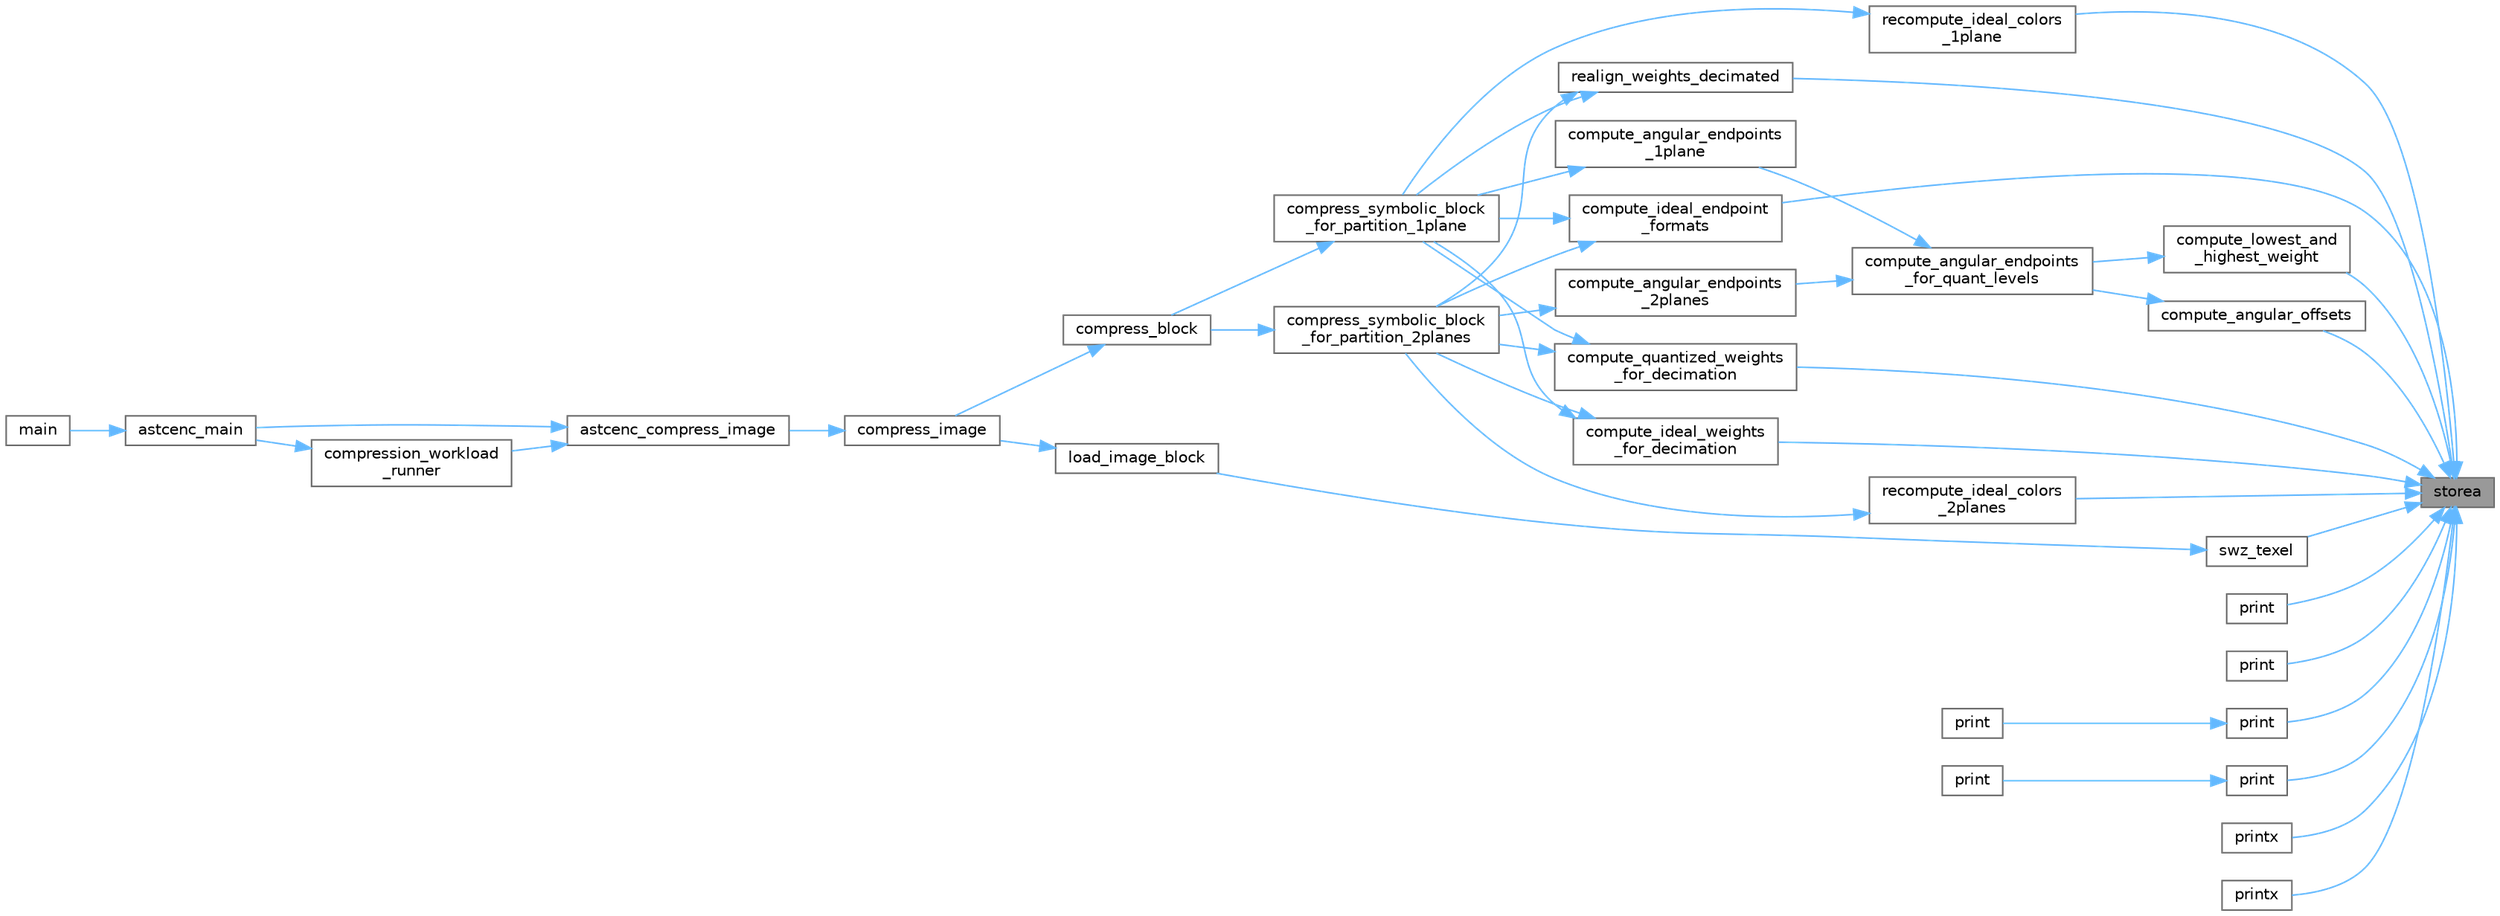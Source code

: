 digraph "storea"
{
 // LATEX_PDF_SIZE
  bgcolor="transparent";
  edge [fontname=Helvetica,fontsize=10,labelfontname=Helvetica,labelfontsize=10];
  node [fontname=Helvetica,fontsize=10,shape=box,height=0.2,width=0.4];
  rankdir="RL";
  Node1 [id="Node000001",label="storea",height=0.2,width=0.4,color="gray40", fillcolor="grey60", style="filled", fontcolor="black",tooltip="Store a vector to a 16B aligned memory address."];
  Node1 -> Node2 [id="edge44_Node000001_Node000002",dir="back",color="steelblue1",style="solid",tooltip=" "];
  Node2 [id="Node000002",label="compute_angular_offsets",height=0.2,width=0.4,color="grey40", fillcolor="white", style="filled",URL="$astcenc__weight__align_8cpp.html#a54fb7b3aab0c6f60a65ce3dd07b088da",tooltip="Compute the angular alignment factors and offsets."];
  Node2 -> Node3 [id="edge45_Node000002_Node000003",dir="back",color="steelblue1",style="solid",tooltip=" "];
  Node3 [id="Node000003",label="compute_angular_endpoints\l_for_quant_levels",height=0.2,width=0.4,color="grey40", fillcolor="white", style="filled",URL="$astcenc__weight__align_8cpp.html#a52f057b7da5fc35adac361b3696ac963",tooltip="The main function for the angular algorithm."];
  Node3 -> Node4 [id="edge46_Node000003_Node000004",dir="back",color="steelblue1",style="solid",tooltip=" "];
  Node4 [id="Node000004",label="compute_angular_endpoints\l_1plane",height=0.2,width=0.4,color="grey40", fillcolor="white", style="filled",URL="$astcenc__weight__align_8cpp.html#af1b151d02c3af92eb002dc7172111233",tooltip="Compute the angular endpoints for one plane for each block mode."];
  Node4 -> Node5 [id="edge47_Node000004_Node000005",dir="back",color="steelblue1",style="solid",tooltip=" "];
  Node5 [id="Node000005",label="compress_symbolic_block\l_for_partition_1plane",height=0.2,width=0.4,color="grey40", fillcolor="white", style="filled",URL="$astcenc__compress__symbolic_8cpp.html#af5f518a15600c71922e69267dea2db99",tooltip="Compress a block using a chosen partitioning and 1 plane of weights."];
  Node5 -> Node6 [id="edge48_Node000005_Node000006",dir="back",color="steelblue1",style="solid",tooltip=" "];
  Node6 [id="Node000006",label="compress_block",height=0.2,width=0.4,color="grey40", fillcolor="white", style="filled",URL="$astcenc__compress__symbolic_8cpp.html#a579b9a2ceeecda2fb3abe63b8311df1c",tooltip="Compress an image block into a physical block."];
  Node6 -> Node7 [id="edge49_Node000006_Node000007",dir="back",color="steelblue1",style="solid",tooltip=" "];
  Node7 [id="Node000007",label="compress_image",height=0.2,width=0.4,color="grey40", fillcolor="white", style="filled",URL="$astcenc__entry_8cpp.html#acbecfd32ce013d567cac16a877c20f42",tooltip="Compress an image, after any preflight has completed."];
  Node7 -> Node8 [id="edge50_Node000007_Node000008",dir="back",color="steelblue1",style="solid",tooltip=" "];
  Node8 [id="Node000008",label="astcenc_compress_image",height=0.2,width=0.4,color="grey40", fillcolor="white", style="filled",URL="$astcenc__entry_8cpp.html#ad762aa055eed75156c99309158a40e90",tooltip="Compress an image."];
  Node8 -> Node9 [id="edge51_Node000008_Node000009",dir="back",color="steelblue1",style="solid",tooltip=" "];
  Node9 [id="Node000009",label="astcenc_main",height=0.2,width=0.4,color="grey40", fillcolor="white", style="filled",URL="$astcenccli__toplevel_8cpp.html#a073d18880f24fd648661b01d2e20340e",tooltip="Application entry point."];
  Node9 -> Node10 [id="edge52_Node000009_Node000010",dir="back",color="steelblue1",style="solid",tooltip=" "];
  Node10 [id="Node000010",label="main",height=0.2,width=0.4,color="grey40", fillcolor="white", style="filled",URL="$astcenccli__entry_8cpp.html#a3c04138a5bfe5d72780bb7e82a18e627",tooltip=" "];
  Node8 -> Node11 [id="edge53_Node000008_Node000011",dir="back",color="steelblue1",style="solid",tooltip=" "];
  Node11 [id="Node000011",label="compression_workload\l_runner",height=0.2,width=0.4,color="grey40", fillcolor="white", style="filled",URL="$astcenccli__toplevel_8cpp.html#a57bafe66bbd689a53aad2d190fe7a3fa",tooltip="Runner callback function for a compression worker thread."];
  Node11 -> Node9 [id="edge54_Node000011_Node000009",dir="back",color="steelblue1",style="solid",tooltip=" "];
  Node3 -> Node12 [id="edge55_Node000003_Node000012",dir="back",color="steelblue1",style="solid",tooltip=" "];
  Node12 [id="Node000012",label="compute_angular_endpoints\l_2planes",height=0.2,width=0.4,color="grey40", fillcolor="white", style="filled",URL="$astcenc__weight__align_8cpp.html#a571d7379fd52446338ef4fa7e700cb42",tooltip="Compute the angular endpoints for two planes for each block mode."];
  Node12 -> Node13 [id="edge56_Node000012_Node000013",dir="back",color="steelblue1",style="solid",tooltip=" "];
  Node13 [id="Node000013",label="compress_symbolic_block\l_for_partition_2planes",height=0.2,width=0.4,color="grey40", fillcolor="white", style="filled",URL="$astcenc__compress__symbolic_8cpp.html#af11a976c8ea386db054bef472ce0667c",tooltip="Compress a block using a chosen partitioning and 2 planes of weights."];
  Node13 -> Node6 [id="edge57_Node000013_Node000006",dir="back",color="steelblue1",style="solid",tooltip=" "];
  Node1 -> Node14 [id="edge58_Node000001_Node000014",dir="back",color="steelblue1",style="solid",tooltip=" "];
  Node14 [id="Node000014",label="compute_ideal_endpoint\l_formats",height=0.2,width=0.4,color="grey40", fillcolor="white", style="filled",URL="$astcenc__pick__best__endpoint__format_8cpp.html#a81c7b68e8c7b82a5ff718f21bd4f3c35",tooltip="Identify, for each mode, which set of color endpoint produces the best result."];
  Node14 -> Node5 [id="edge59_Node000014_Node000005",dir="back",color="steelblue1",style="solid",tooltip=" "];
  Node14 -> Node13 [id="edge60_Node000014_Node000013",dir="back",color="steelblue1",style="solid",tooltip=" "];
  Node1 -> Node15 [id="edge61_Node000001_Node000015",dir="back",color="steelblue1",style="solid",tooltip=" "];
  Node15 [id="Node000015",label="compute_ideal_weights\l_for_decimation",height=0.2,width=0.4,color="grey40", fillcolor="white", style="filled",URL="$astcenc__ideal__endpoints__and__weights_8cpp.html#ae1b4e922c67d5349fc849709ca08178f",tooltip="Compute the optimal unquantized weights for a decimation table."];
  Node15 -> Node5 [id="edge62_Node000015_Node000005",dir="back",color="steelblue1",style="solid",tooltip=" "];
  Node15 -> Node13 [id="edge63_Node000015_Node000013",dir="back",color="steelblue1",style="solid",tooltip=" "];
  Node1 -> Node16 [id="edge64_Node000001_Node000016",dir="back",color="steelblue1",style="solid",tooltip=" "];
  Node16 [id="Node000016",label="compute_lowest_and\l_highest_weight",height=0.2,width=0.4,color="grey40", fillcolor="white", style="filled",URL="$astcenc__weight__align_8cpp.html#a32b24429143eb7c5b7050885943aad1b",tooltip="For a given step size compute the lowest and highest weight."];
  Node16 -> Node3 [id="edge65_Node000016_Node000003",dir="back",color="steelblue1",style="solid",tooltip=" "];
  Node1 -> Node17 [id="edge66_Node000001_Node000017",dir="back",color="steelblue1",style="solid",tooltip=" "];
  Node17 [id="Node000017",label="compute_quantized_weights\l_for_decimation",height=0.2,width=0.4,color="grey40", fillcolor="white", style="filled",URL="$astcenc__ideal__endpoints__and__weights_8cpp.html#af42cf444db5f16e2ed4fb642acf81f4a",tooltip="Compute the optimal quantized weights for a decimation table."];
  Node17 -> Node5 [id="edge67_Node000017_Node000005",dir="back",color="steelblue1",style="solid",tooltip=" "];
  Node17 -> Node13 [id="edge68_Node000017_Node000013",dir="back",color="steelblue1",style="solid",tooltip=" "];
  Node1 -> Node18 [id="edge69_Node000001_Node000018",dir="back",color="steelblue1",style="solid",tooltip=" "];
  Node18 [id="Node000018",label="print",height=0.2,width=0.4,color="grey40", fillcolor="white", style="filled",URL="$astcenc__vecmathlib__common__4_8h.html#af66ed19fe686ef5a083cdb798aa08a41",tooltip="Debug function to print a vector of floats."];
  Node1 -> Node19 [id="edge70_Node000001_Node000019",dir="back",color="steelblue1",style="solid",tooltip=" "];
  Node19 [id="Node000019",label="print",height=0.2,width=0.4,color="grey40", fillcolor="white", style="filled",URL="$astcenc__vecmathlib__avx2__8_8h.html#aa6031a6471bf39b91b25a47c585917a2",tooltip="Debug function to print a vector of floats."];
  Node1 -> Node20 [id="edge71_Node000001_Node000020",dir="back",color="steelblue1",style="solid",tooltip=" "];
  Node20 [id="Node000020",label="print",height=0.2,width=0.4,color="grey40", fillcolor="white", style="filled",URL="$astcenc__vecmathlib__common__4_8h.html#a9e3f2cf6ce03a2d9b0097915a2a623c9",tooltip="Debug function to print a vector of ints."];
  Node20 -> Node21 [id="edge72_Node000020_Node000021",dir="back",color="steelblue1",style="solid",tooltip=" "];
  Node21 [id="Node000021",label="print",height=0.2,width=0.4,color="grey40", fillcolor="white", style="filled",URL="$astcenc__vecmathlib__common__4_8h.html#afd997d3a73ccf952728a0d263df7868e",tooltip="Debug function to print a vector of masks."];
  Node1 -> Node22 [id="edge73_Node000001_Node000022",dir="back",color="steelblue1",style="solid",tooltip=" "];
  Node22 [id="Node000022",label="print",height=0.2,width=0.4,color="grey40", fillcolor="white", style="filled",URL="$astcenc__vecmathlib__avx2__8_8h.html#a8b1292c260733f79ce44ad0092b7704f",tooltip="Debug function to print a vector of ints."];
  Node22 -> Node23 [id="edge74_Node000022_Node000023",dir="back",color="steelblue1",style="solid",tooltip=" "];
  Node23 [id="Node000023",label="print",height=0.2,width=0.4,color="grey40", fillcolor="white", style="filled",URL="$astcenc__vecmathlib__avx2__8_8h.html#a13d56ecd4a955ba3f7dfcd7cec979177",tooltip="Debug function to print a vector of masks."];
  Node1 -> Node24 [id="edge75_Node000001_Node000024",dir="back",color="steelblue1",style="solid",tooltip=" "];
  Node24 [id="Node000024",label="printx",height=0.2,width=0.4,color="grey40", fillcolor="white", style="filled",URL="$astcenc__vecmathlib__common__4_8h.html#a809e172bf43e942983f977403e500da4",tooltip="Debug function to print a vector of ints."];
  Node1 -> Node25 [id="edge76_Node000001_Node000025",dir="back",color="steelblue1",style="solid",tooltip=" "];
  Node25 [id="Node000025",label="printx",height=0.2,width=0.4,color="grey40", fillcolor="white", style="filled",URL="$astcenc__vecmathlib__avx2__8_8h.html#ade2b55f0202d5fa92daf3c282b24ad95",tooltip="Debug function to print a vector of ints."];
  Node1 -> Node26 [id="edge77_Node000001_Node000026",dir="back",color="steelblue1",style="solid",tooltip=" "];
  Node26 [id="Node000026",label="realign_weights_decimated",height=0.2,width=0.4,color="grey40", fillcolor="white", style="filled",URL="$astcenc__compress__symbolic_8cpp.html#af80747ee43aa6fda579161376205c294",tooltip="Attempt to improve weights given a chosen configuration."];
  Node26 -> Node5 [id="edge78_Node000026_Node000005",dir="back",color="steelblue1",style="solid",tooltip=" "];
  Node26 -> Node13 [id="edge79_Node000026_Node000013",dir="back",color="steelblue1",style="solid",tooltip=" "];
  Node1 -> Node27 [id="edge80_Node000001_Node000027",dir="back",color="steelblue1",style="solid",tooltip=" "];
  Node27 [id="Node000027",label="recompute_ideal_colors\l_1plane",height=0.2,width=0.4,color="grey40", fillcolor="white", style="filled",URL="$astcenc__ideal__endpoints__and__weights_8cpp.html#a02bcad94240678ee727ccf2f0fbfb5d3",tooltip="For a given 1 plane weight set recompute the endpoint colors."];
  Node27 -> Node5 [id="edge81_Node000027_Node000005",dir="back",color="steelblue1",style="solid",tooltip=" "];
  Node1 -> Node28 [id="edge82_Node000001_Node000028",dir="back",color="steelblue1",style="solid",tooltip=" "];
  Node28 [id="Node000028",label="recompute_ideal_colors\l_2planes",height=0.2,width=0.4,color="grey40", fillcolor="white", style="filled",URL="$astcenc__ideal__endpoints__and__weights_8cpp.html#afb3c455470bef24f48d7815bb78bb569",tooltip="For a given 2 plane weight set recompute the endpoint colors."];
  Node28 -> Node13 [id="edge83_Node000028_Node000013",dir="back",color="steelblue1",style="solid",tooltip=" "];
  Node1 -> Node29 [id="edge84_Node000001_Node000029",dir="back",color="steelblue1",style="solid",tooltip=" "];
  Node29 [id="Node000029",label="swz_texel",height=0.2,width=0.4,color="grey40", fillcolor="white", style="filled",URL="$astcenc__image_8cpp.html#ae572e9ecb56b0cc2f5eba2a767010c33",tooltip="Swizzle a texel into a new arrangement."];
  Node29 -> Node30 [id="edge85_Node000029_Node000030",dir="back",color="steelblue1",style="solid",tooltip=" "];
  Node30 [id="Node000030",label="load_image_block",height=0.2,width=0.4,color="grey40", fillcolor="white", style="filled",URL="$astcenc__image_8cpp.html#ac38601dc2481e26c57906255523f7262",tooltip="Load a single image block from the input image."];
  Node30 -> Node7 [id="edge86_Node000030_Node000007",dir="back",color="steelblue1",style="solid",tooltip=" "];
}
